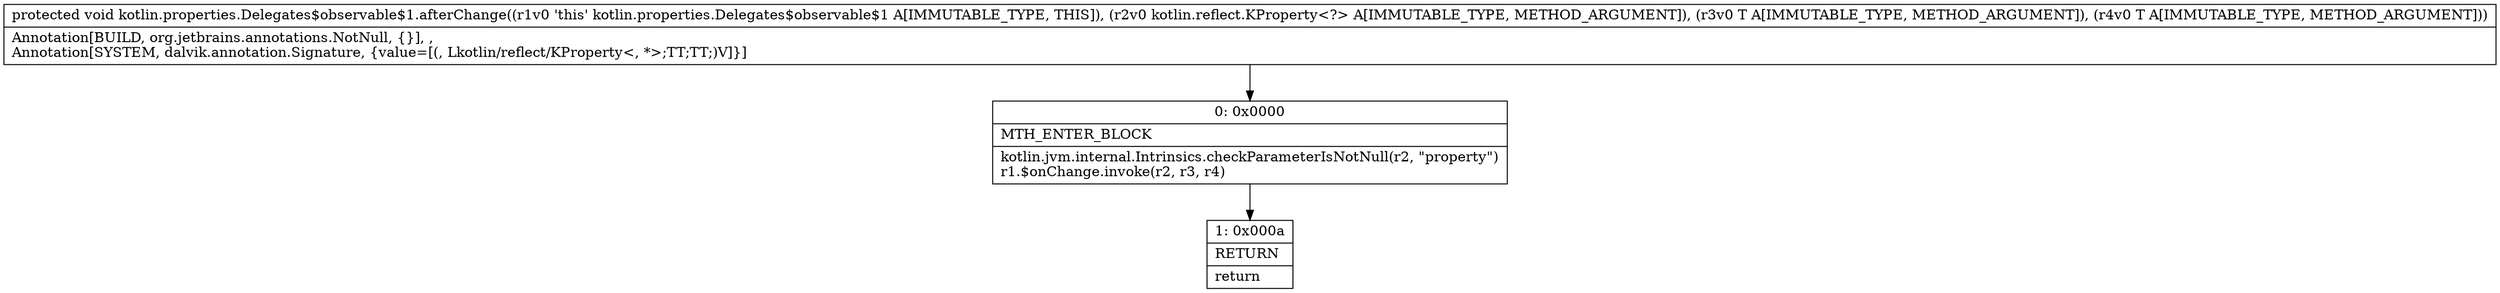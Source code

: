 digraph "CFG forkotlin.properties.Delegates$observable$1.afterChange(Lkotlin\/reflect\/KProperty;Ljava\/lang\/Object;Ljava\/lang\/Object;)V" {
Node_0 [shape=record,label="{0\:\ 0x0000|MTH_ENTER_BLOCK\l|kotlin.jvm.internal.Intrinsics.checkParameterIsNotNull(r2, \"property\")\lr1.$onChange.invoke(r2, r3, r4)\l}"];
Node_1 [shape=record,label="{1\:\ 0x000a|RETURN\l|return\l}"];
MethodNode[shape=record,label="{protected void kotlin.properties.Delegates$observable$1.afterChange((r1v0 'this' kotlin.properties.Delegates$observable$1 A[IMMUTABLE_TYPE, THIS]), (r2v0 kotlin.reflect.KProperty\<?\> A[IMMUTABLE_TYPE, METHOD_ARGUMENT]), (r3v0 T A[IMMUTABLE_TYPE, METHOD_ARGUMENT]), (r4v0 T A[IMMUTABLE_TYPE, METHOD_ARGUMENT]))  | Annotation[BUILD, org.jetbrains.annotations.NotNull, \{\}], , \lAnnotation[SYSTEM, dalvik.annotation.Signature, \{value=[(, Lkotlin\/reflect\/KProperty\<, *\>;TT;TT;)V]\}]\l}"];
MethodNode -> Node_0;
Node_0 -> Node_1;
}

